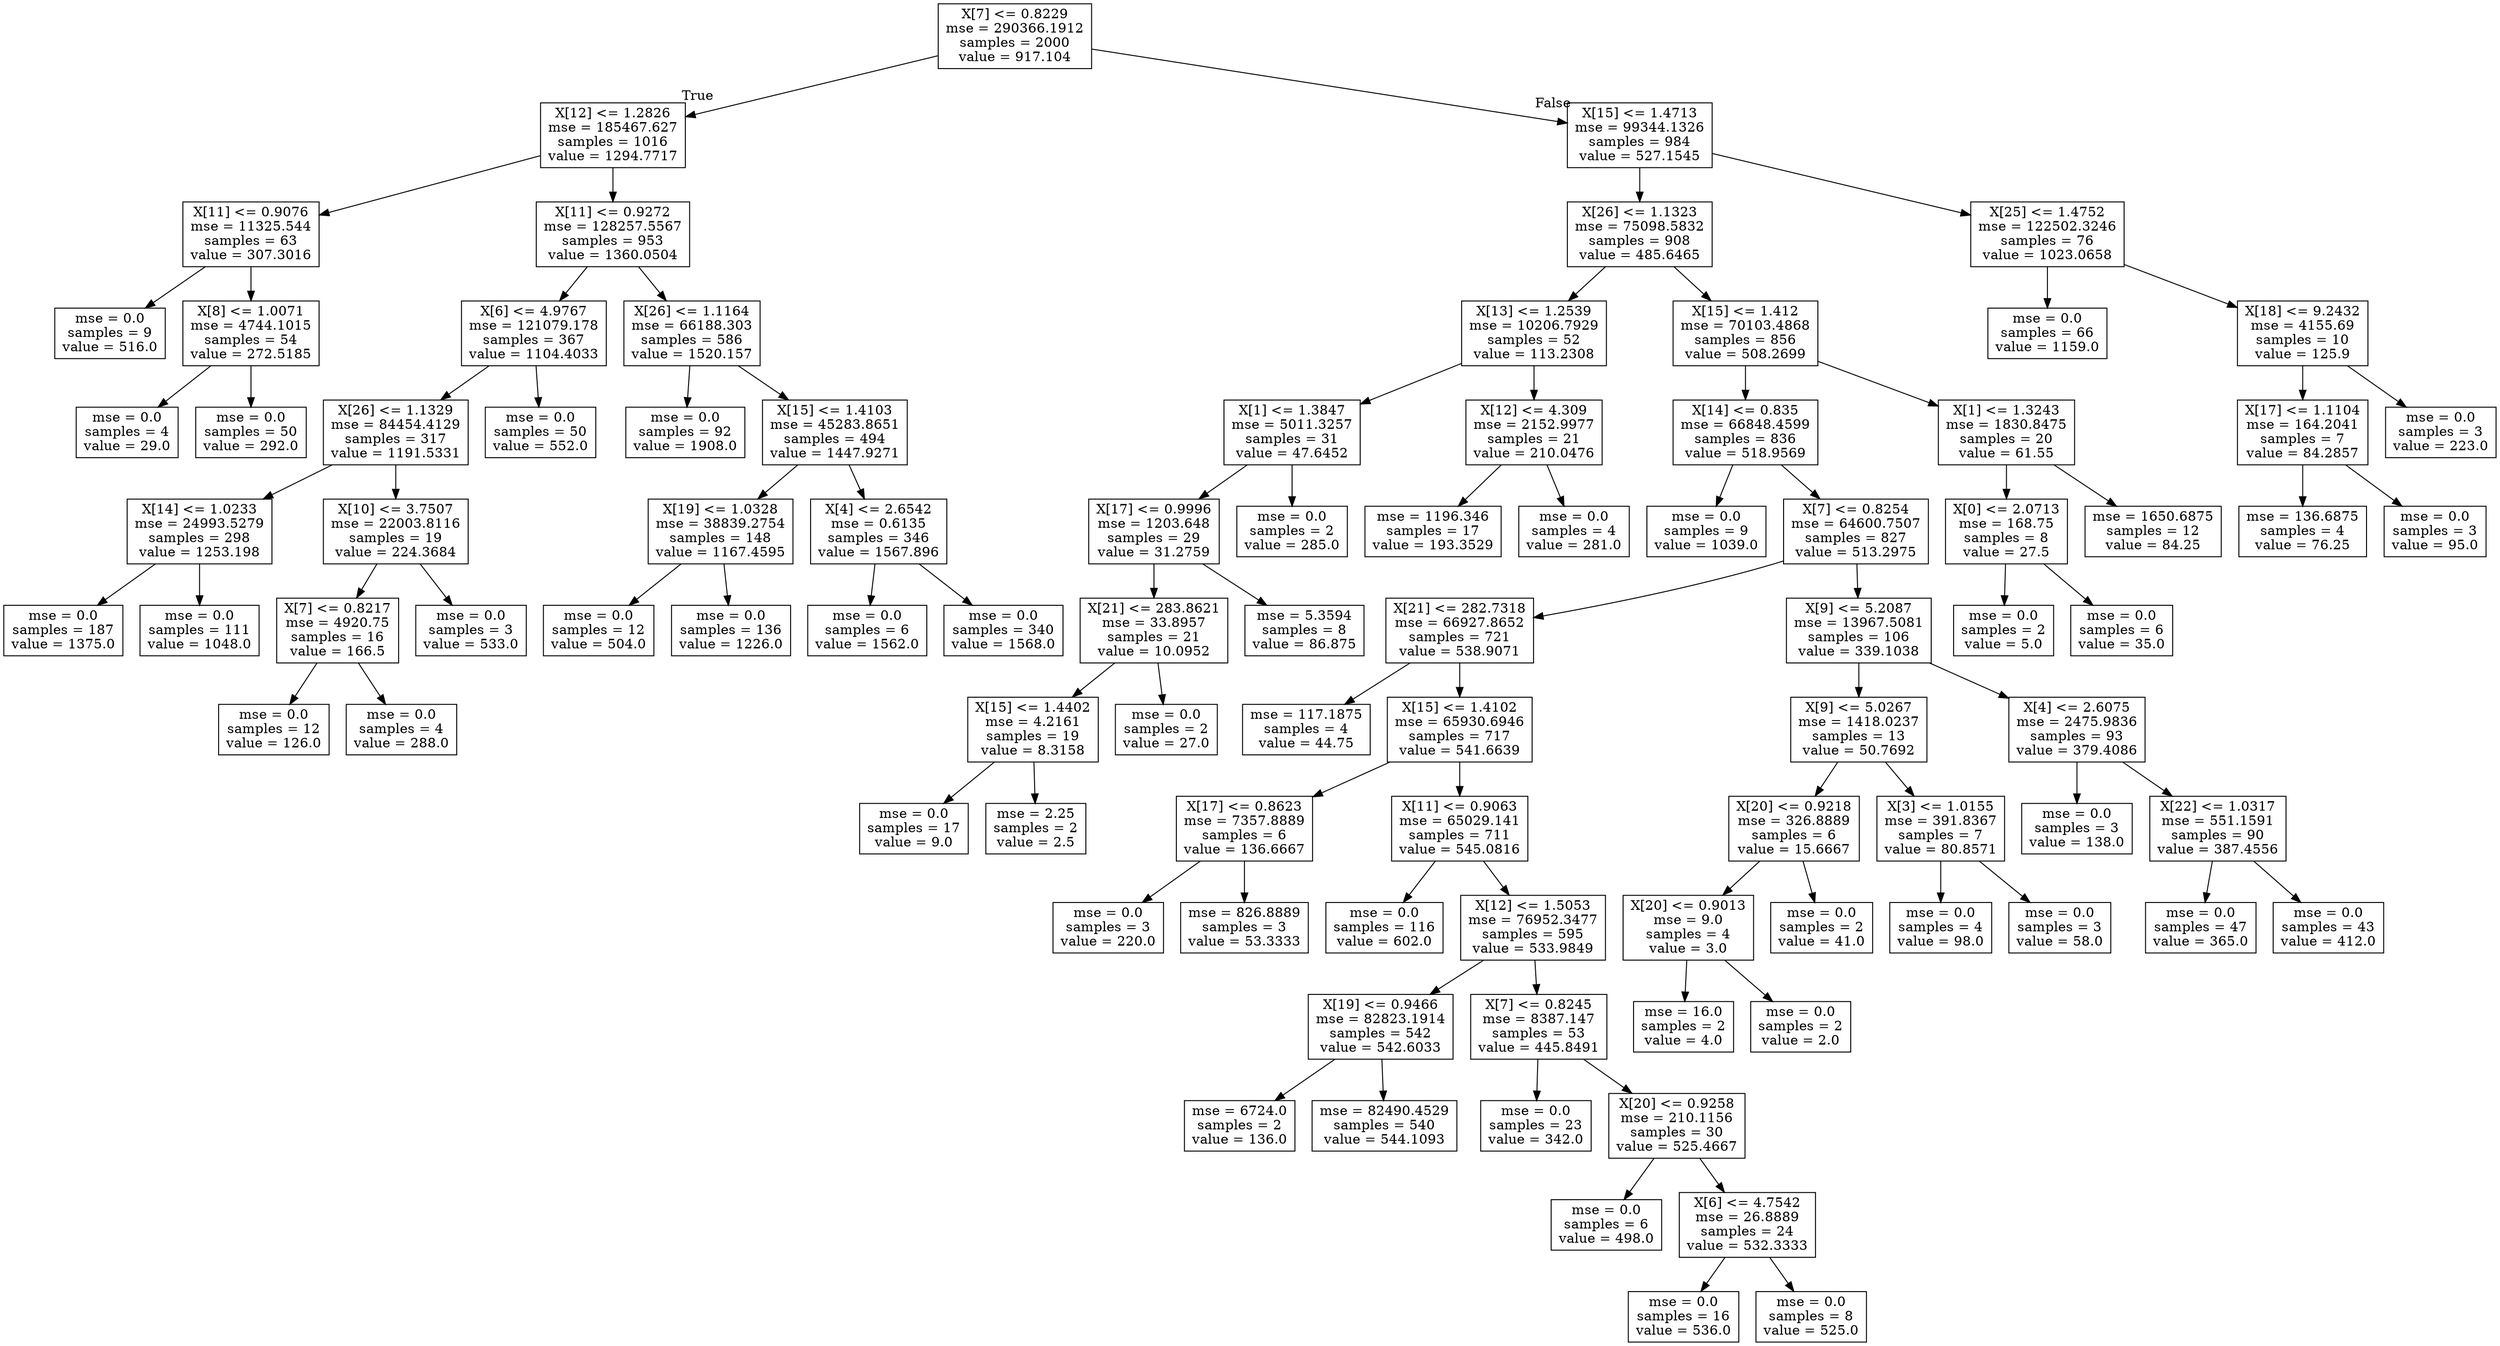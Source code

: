 digraph Tree {
node [shape=box] ;
0 [label="X[7] <= 0.8229\nmse = 290366.1912\nsamples = 2000\nvalue = 917.104"] ;
1 [label="X[12] <= 1.2826\nmse = 185467.627\nsamples = 1016\nvalue = 1294.7717"] ;
0 -> 1 [labeldistance=2.5, labelangle=45, headlabel="True"] ;
2 [label="X[11] <= 0.9076\nmse = 11325.544\nsamples = 63\nvalue = 307.3016"] ;
1 -> 2 ;
3 [label="mse = 0.0\nsamples = 9\nvalue = 516.0"] ;
2 -> 3 ;
4 [label="X[8] <= 1.0071\nmse = 4744.1015\nsamples = 54\nvalue = 272.5185"] ;
2 -> 4 ;
5 [label="mse = 0.0\nsamples = 4\nvalue = 29.0"] ;
4 -> 5 ;
6 [label="mse = 0.0\nsamples = 50\nvalue = 292.0"] ;
4 -> 6 ;
7 [label="X[11] <= 0.9272\nmse = 128257.5567\nsamples = 953\nvalue = 1360.0504"] ;
1 -> 7 ;
8 [label="X[6] <= 4.9767\nmse = 121079.178\nsamples = 367\nvalue = 1104.4033"] ;
7 -> 8 ;
9 [label="X[26] <= 1.1329\nmse = 84454.4129\nsamples = 317\nvalue = 1191.5331"] ;
8 -> 9 ;
10 [label="X[14] <= 1.0233\nmse = 24993.5279\nsamples = 298\nvalue = 1253.198"] ;
9 -> 10 ;
11 [label="mse = 0.0\nsamples = 187\nvalue = 1375.0"] ;
10 -> 11 ;
12 [label="mse = 0.0\nsamples = 111\nvalue = 1048.0"] ;
10 -> 12 ;
13 [label="X[10] <= 3.7507\nmse = 22003.8116\nsamples = 19\nvalue = 224.3684"] ;
9 -> 13 ;
14 [label="X[7] <= 0.8217\nmse = 4920.75\nsamples = 16\nvalue = 166.5"] ;
13 -> 14 ;
15 [label="mse = 0.0\nsamples = 12\nvalue = 126.0"] ;
14 -> 15 ;
16 [label="mse = 0.0\nsamples = 4\nvalue = 288.0"] ;
14 -> 16 ;
17 [label="mse = 0.0\nsamples = 3\nvalue = 533.0"] ;
13 -> 17 ;
18 [label="mse = 0.0\nsamples = 50\nvalue = 552.0"] ;
8 -> 18 ;
19 [label="X[26] <= 1.1164\nmse = 66188.303\nsamples = 586\nvalue = 1520.157"] ;
7 -> 19 ;
20 [label="mse = 0.0\nsamples = 92\nvalue = 1908.0"] ;
19 -> 20 ;
21 [label="X[15] <= 1.4103\nmse = 45283.8651\nsamples = 494\nvalue = 1447.9271"] ;
19 -> 21 ;
22 [label="X[19] <= 1.0328\nmse = 38839.2754\nsamples = 148\nvalue = 1167.4595"] ;
21 -> 22 ;
23 [label="mse = 0.0\nsamples = 12\nvalue = 504.0"] ;
22 -> 23 ;
24 [label="mse = 0.0\nsamples = 136\nvalue = 1226.0"] ;
22 -> 24 ;
25 [label="X[4] <= 2.6542\nmse = 0.6135\nsamples = 346\nvalue = 1567.896"] ;
21 -> 25 ;
26 [label="mse = 0.0\nsamples = 6\nvalue = 1562.0"] ;
25 -> 26 ;
27 [label="mse = 0.0\nsamples = 340\nvalue = 1568.0"] ;
25 -> 27 ;
28 [label="X[15] <= 1.4713\nmse = 99344.1326\nsamples = 984\nvalue = 527.1545"] ;
0 -> 28 [labeldistance=2.5, labelangle=-45, headlabel="False"] ;
29 [label="X[26] <= 1.1323\nmse = 75098.5832\nsamples = 908\nvalue = 485.6465"] ;
28 -> 29 ;
30 [label="X[13] <= 1.2539\nmse = 10206.7929\nsamples = 52\nvalue = 113.2308"] ;
29 -> 30 ;
31 [label="X[1] <= 1.3847\nmse = 5011.3257\nsamples = 31\nvalue = 47.6452"] ;
30 -> 31 ;
32 [label="X[17] <= 0.9996\nmse = 1203.648\nsamples = 29\nvalue = 31.2759"] ;
31 -> 32 ;
33 [label="X[21] <= 283.8621\nmse = 33.8957\nsamples = 21\nvalue = 10.0952"] ;
32 -> 33 ;
34 [label="X[15] <= 1.4402\nmse = 4.2161\nsamples = 19\nvalue = 8.3158"] ;
33 -> 34 ;
35 [label="mse = 0.0\nsamples = 17\nvalue = 9.0"] ;
34 -> 35 ;
36 [label="mse = 2.25\nsamples = 2\nvalue = 2.5"] ;
34 -> 36 ;
37 [label="mse = 0.0\nsamples = 2\nvalue = 27.0"] ;
33 -> 37 ;
38 [label="mse = 5.3594\nsamples = 8\nvalue = 86.875"] ;
32 -> 38 ;
39 [label="mse = 0.0\nsamples = 2\nvalue = 285.0"] ;
31 -> 39 ;
40 [label="X[12] <= 4.309\nmse = 2152.9977\nsamples = 21\nvalue = 210.0476"] ;
30 -> 40 ;
41 [label="mse = 1196.346\nsamples = 17\nvalue = 193.3529"] ;
40 -> 41 ;
42 [label="mse = 0.0\nsamples = 4\nvalue = 281.0"] ;
40 -> 42 ;
43 [label="X[15] <= 1.412\nmse = 70103.4868\nsamples = 856\nvalue = 508.2699"] ;
29 -> 43 ;
44 [label="X[14] <= 0.835\nmse = 66848.4599\nsamples = 836\nvalue = 518.9569"] ;
43 -> 44 ;
45 [label="mse = 0.0\nsamples = 9\nvalue = 1039.0"] ;
44 -> 45 ;
46 [label="X[7] <= 0.8254\nmse = 64600.7507\nsamples = 827\nvalue = 513.2975"] ;
44 -> 46 ;
47 [label="X[21] <= 282.7318\nmse = 66927.8652\nsamples = 721\nvalue = 538.9071"] ;
46 -> 47 ;
48 [label="mse = 117.1875\nsamples = 4\nvalue = 44.75"] ;
47 -> 48 ;
49 [label="X[15] <= 1.4102\nmse = 65930.6946\nsamples = 717\nvalue = 541.6639"] ;
47 -> 49 ;
50 [label="X[17] <= 0.8623\nmse = 7357.8889\nsamples = 6\nvalue = 136.6667"] ;
49 -> 50 ;
51 [label="mse = 0.0\nsamples = 3\nvalue = 220.0"] ;
50 -> 51 ;
52 [label="mse = 826.8889\nsamples = 3\nvalue = 53.3333"] ;
50 -> 52 ;
53 [label="X[11] <= 0.9063\nmse = 65029.141\nsamples = 711\nvalue = 545.0816"] ;
49 -> 53 ;
54 [label="mse = 0.0\nsamples = 116\nvalue = 602.0"] ;
53 -> 54 ;
55 [label="X[12] <= 1.5053\nmse = 76952.3477\nsamples = 595\nvalue = 533.9849"] ;
53 -> 55 ;
56 [label="X[19] <= 0.9466\nmse = 82823.1914\nsamples = 542\nvalue = 542.6033"] ;
55 -> 56 ;
57 [label="mse = 6724.0\nsamples = 2\nvalue = 136.0"] ;
56 -> 57 ;
58 [label="mse = 82490.4529\nsamples = 540\nvalue = 544.1093"] ;
56 -> 58 ;
59 [label="X[7] <= 0.8245\nmse = 8387.147\nsamples = 53\nvalue = 445.8491"] ;
55 -> 59 ;
60 [label="mse = 0.0\nsamples = 23\nvalue = 342.0"] ;
59 -> 60 ;
61 [label="X[20] <= 0.9258\nmse = 210.1156\nsamples = 30\nvalue = 525.4667"] ;
59 -> 61 ;
62 [label="mse = 0.0\nsamples = 6\nvalue = 498.0"] ;
61 -> 62 ;
63 [label="X[6] <= 4.7542\nmse = 26.8889\nsamples = 24\nvalue = 532.3333"] ;
61 -> 63 ;
64 [label="mse = 0.0\nsamples = 16\nvalue = 536.0"] ;
63 -> 64 ;
65 [label="mse = 0.0\nsamples = 8\nvalue = 525.0"] ;
63 -> 65 ;
66 [label="X[9] <= 5.2087\nmse = 13967.5081\nsamples = 106\nvalue = 339.1038"] ;
46 -> 66 ;
67 [label="X[9] <= 5.0267\nmse = 1418.0237\nsamples = 13\nvalue = 50.7692"] ;
66 -> 67 ;
68 [label="X[20] <= 0.9218\nmse = 326.8889\nsamples = 6\nvalue = 15.6667"] ;
67 -> 68 ;
69 [label="X[20] <= 0.9013\nmse = 9.0\nsamples = 4\nvalue = 3.0"] ;
68 -> 69 ;
70 [label="mse = 16.0\nsamples = 2\nvalue = 4.0"] ;
69 -> 70 ;
71 [label="mse = 0.0\nsamples = 2\nvalue = 2.0"] ;
69 -> 71 ;
72 [label="mse = 0.0\nsamples = 2\nvalue = 41.0"] ;
68 -> 72 ;
73 [label="X[3] <= 1.0155\nmse = 391.8367\nsamples = 7\nvalue = 80.8571"] ;
67 -> 73 ;
74 [label="mse = 0.0\nsamples = 4\nvalue = 98.0"] ;
73 -> 74 ;
75 [label="mse = 0.0\nsamples = 3\nvalue = 58.0"] ;
73 -> 75 ;
76 [label="X[4] <= 2.6075\nmse = 2475.9836\nsamples = 93\nvalue = 379.4086"] ;
66 -> 76 ;
77 [label="mse = 0.0\nsamples = 3\nvalue = 138.0"] ;
76 -> 77 ;
78 [label="X[22] <= 1.0317\nmse = 551.1591\nsamples = 90\nvalue = 387.4556"] ;
76 -> 78 ;
79 [label="mse = 0.0\nsamples = 47\nvalue = 365.0"] ;
78 -> 79 ;
80 [label="mse = 0.0\nsamples = 43\nvalue = 412.0"] ;
78 -> 80 ;
81 [label="X[1] <= 1.3243\nmse = 1830.8475\nsamples = 20\nvalue = 61.55"] ;
43 -> 81 ;
82 [label="X[0] <= 2.0713\nmse = 168.75\nsamples = 8\nvalue = 27.5"] ;
81 -> 82 ;
83 [label="mse = 0.0\nsamples = 2\nvalue = 5.0"] ;
82 -> 83 ;
84 [label="mse = 0.0\nsamples = 6\nvalue = 35.0"] ;
82 -> 84 ;
85 [label="mse = 1650.6875\nsamples = 12\nvalue = 84.25"] ;
81 -> 85 ;
86 [label="X[25] <= 1.4752\nmse = 122502.3246\nsamples = 76\nvalue = 1023.0658"] ;
28 -> 86 ;
87 [label="mse = 0.0\nsamples = 66\nvalue = 1159.0"] ;
86 -> 87 ;
88 [label="X[18] <= 9.2432\nmse = 4155.69\nsamples = 10\nvalue = 125.9"] ;
86 -> 88 ;
89 [label="X[17] <= 1.1104\nmse = 164.2041\nsamples = 7\nvalue = 84.2857"] ;
88 -> 89 ;
90 [label="mse = 136.6875\nsamples = 4\nvalue = 76.25"] ;
89 -> 90 ;
91 [label="mse = 0.0\nsamples = 3\nvalue = 95.0"] ;
89 -> 91 ;
92 [label="mse = 0.0\nsamples = 3\nvalue = 223.0"] ;
88 -> 92 ;
}